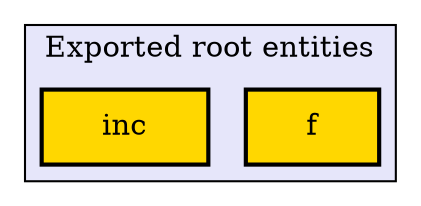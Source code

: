 digraph "Levels within A" {
    node [margin="0.4,0.1"
         ,style=filled];
    subgraph cluster_0 {
        graph [label="Exported root entities"
              ,style=filled
              ,fillcolor=lavender];
        1 [label=f
          ,shape=box
          ,fillcolor=gold
          ,style="filled,bold"];
        2 [label=inc
          ,shape=box
          ,fillcolor=gold
          ,style="filled,bold"];
    }
}
